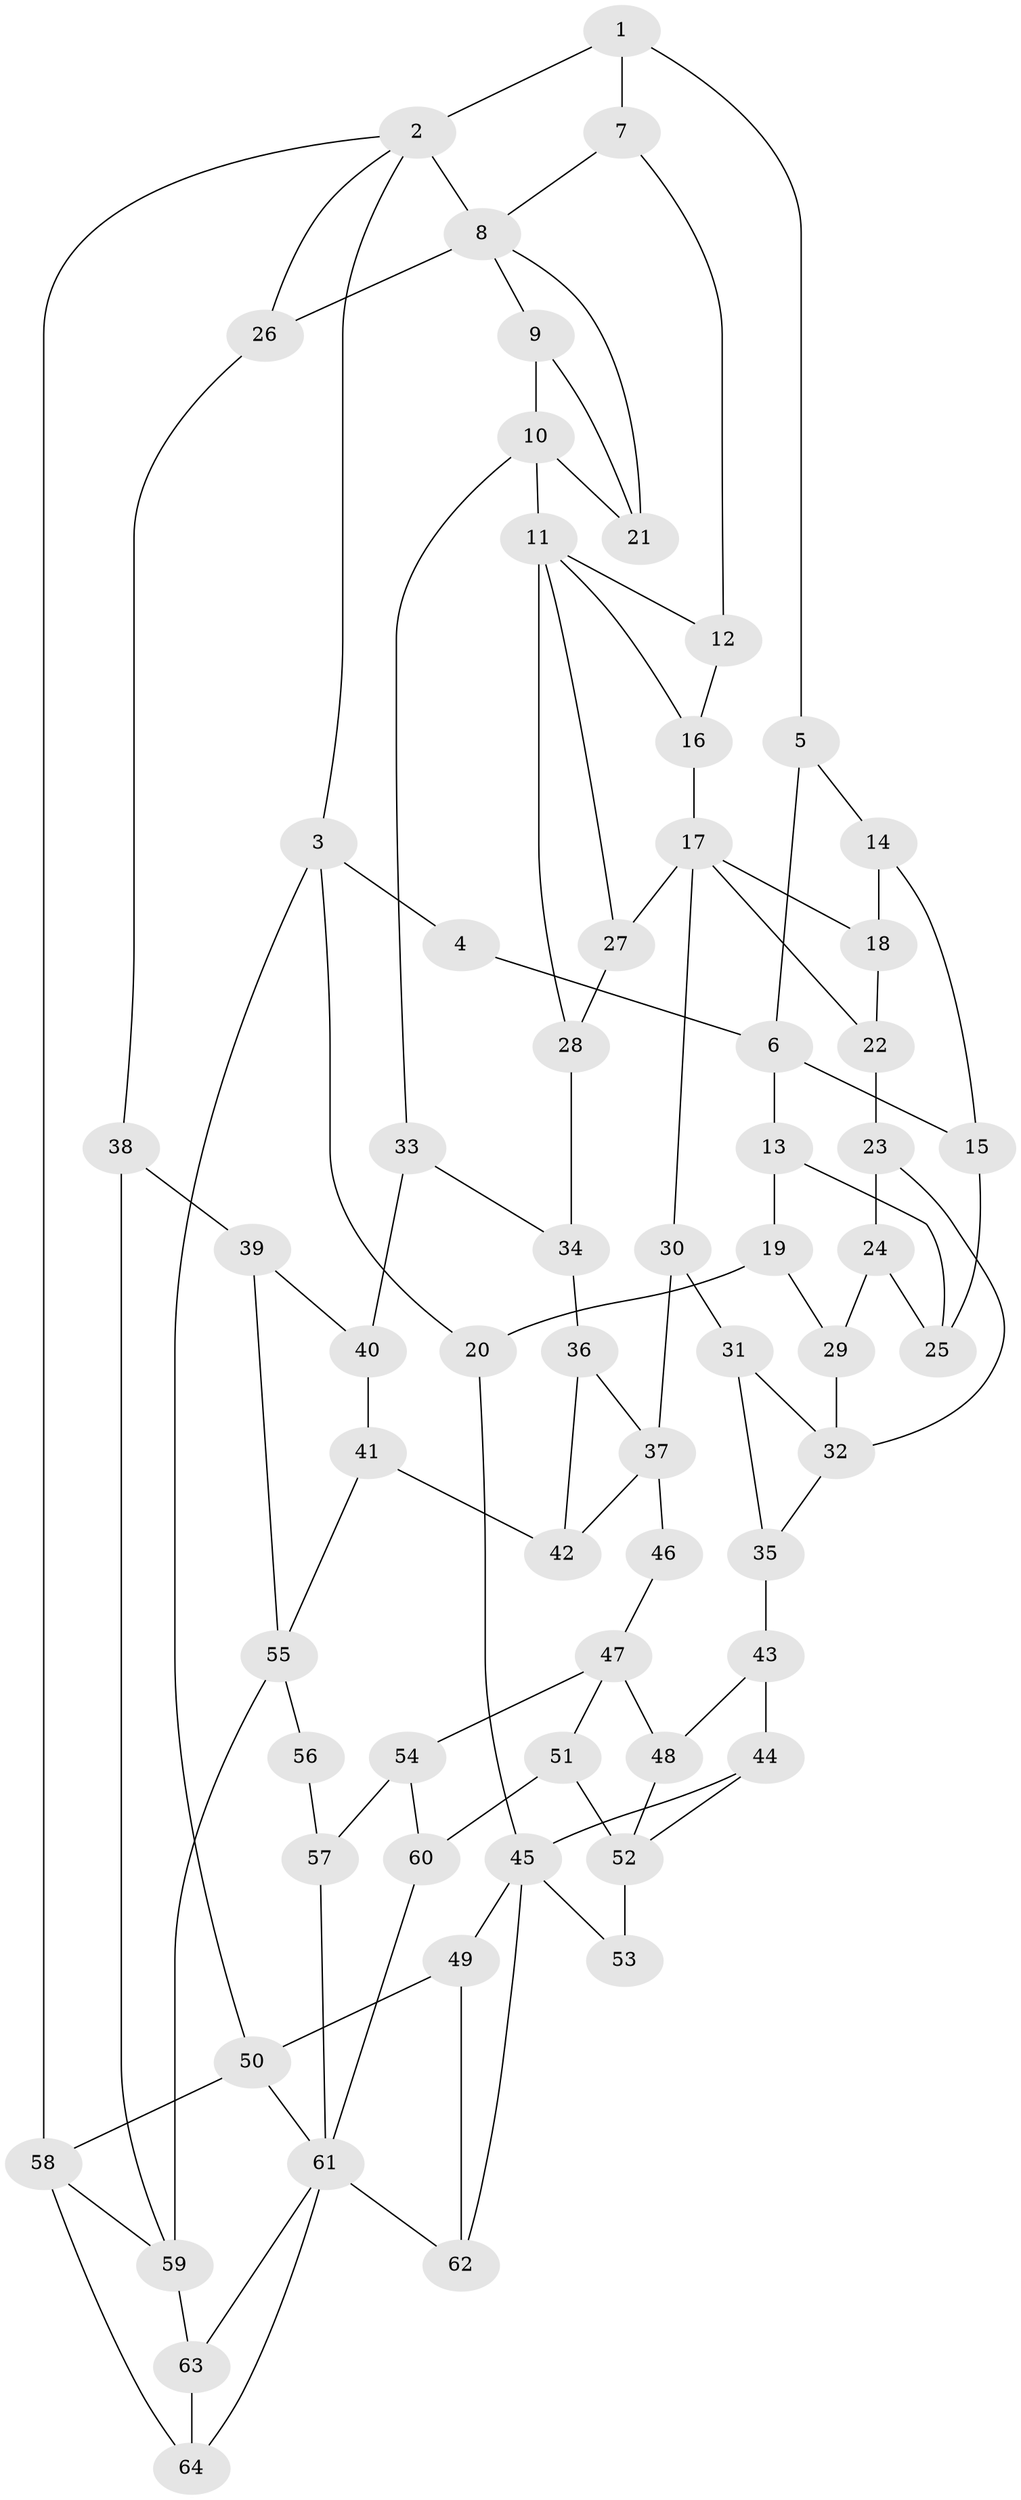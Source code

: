 // original degree distribution, {3: 0.015748031496062992, 4: 0.2047244094488189, 5: 0.5984251968503937, 6: 0.18110236220472442}
// Generated by graph-tools (version 1.1) at 2025/38/03/09/25 02:38:47]
// undirected, 64 vertices, 106 edges
graph export_dot {
graph [start="1"]
  node [color=gray90,style=filled];
  1;
  2;
  3;
  4;
  5;
  6;
  7;
  8;
  9;
  10;
  11;
  12;
  13;
  14;
  15;
  16;
  17;
  18;
  19;
  20;
  21;
  22;
  23;
  24;
  25;
  26;
  27;
  28;
  29;
  30;
  31;
  32;
  33;
  34;
  35;
  36;
  37;
  38;
  39;
  40;
  41;
  42;
  43;
  44;
  45;
  46;
  47;
  48;
  49;
  50;
  51;
  52;
  53;
  54;
  55;
  56;
  57;
  58;
  59;
  60;
  61;
  62;
  63;
  64;
  1 -- 2 [weight=1.0];
  1 -- 5 [weight=1.0];
  1 -- 7 [weight=2.0];
  2 -- 3 [weight=1.0];
  2 -- 8 [weight=2.0];
  2 -- 26 [weight=1.0];
  2 -- 58 [weight=1.0];
  3 -- 4 [weight=1.0];
  3 -- 20 [weight=1.0];
  3 -- 50 [weight=1.0];
  4 -- 6 [weight=2.0];
  5 -- 6 [weight=1.0];
  5 -- 14 [weight=1.0];
  6 -- 13 [weight=2.0];
  6 -- 15 [weight=1.0];
  7 -- 8 [weight=1.0];
  7 -- 12 [weight=1.0];
  8 -- 9 [weight=1.0];
  8 -- 21 [weight=1.0];
  8 -- 26 [weight=1.0];
  9 -- 10 [weight=1.0];
  9 -- 21 [weight=1.0];
  10 -- 11 [weight=2.0];
  10 -- 21 [weight=1.0];
  10 -- 33 [weight=1.0];
  11 -- 12 [weight=1.0];
  11 -- 16 [weight=1.0];
  11 -- 27 [weight=1.0];
  11 -- 28 [weight=1.0];
  12 -- 16 [weight=1.0];
  13 -- 19 [weight=2.0];
  13 -- 25 [weight=1.0];
  14 -- 15 [weight=1.0];
  14 -- 18 [weight=1.0];
  15 -- 25 [weight=1.0];
  16 -- 17 [weight=1.0];
  17 -- 18 [weight=1.0];
  17 -- 22 [weight=1.0];
  17 -- 27 [weight=1.0];
  17 -- 30 [weight=2.0];
  18 -- 22 [weight=1.0];
  19 -- 20 [weight=2.0];
  19 -- 29 [weight=2.0];
  20 -- 45 [weight=2.0];
  22 -- 23 [weight=1.0];
  23 -- 24 [weight=1.0];
  23 -- 32 [weight=1.0];
  24 -- 25 [weight=1.0];
  24 -- 29 [weight=2.0];
  26 -- 38 [weight=1.0];
  27 -- 28 [weight=1.0];
  28 -- 34 [weight=1.0];
  29 -- 32 [weight=2.0];
  30 -- 31 [weight=2.0];
  30 -- 37 [weight=2.0];
  31 -- 32 [weight=1.0];
  31 -- 35 [weight=1.0];
  32 -- 35 [weight=1.0];
  33 -- 34 [weight=1.0];
  33 -- 40 [weight=1.0];
  34 -- 36 [weight=1.0];
  35 -- 43 [weight=1.0];
  36 -- 37 [weight=1.0];
  36 -- 42 [weight=1.0];
  37 -- 42 [weight=1.0];
  37 -- 46 [weight=2.0];
  38 -- 39 [weight=1.0];
  38 -- 59 [weight=1.0];
  39 -- 40 [weight=1.0];
  39 -- 55 [weight=1.0];
  40 -- 41 [weight=1.0];
  41 -- 42 [weight=1.0];
  41 -- 55 [weight=1.0];
  43 -- 44 [weight=1.0];
  43 -- 48 [weight=1.0];
  44 -- 45 [weight=1.0];
  44 -- 52 [weight=1.0];
  45 -- 49 [weight=1.0];
  45 -- 53 [weight=1.0];
  45 -- 62 [weight=1.0];
  46 -- 47 [weight=2.0];
  47 -- 48 [weight=1.0];
  47 -- 51 [weight=1.0];
  47 -- 54 [weight=2.0];
  48 -- 52 [weight=1.0];
  49 -- 50 [weight=1.0];
  49 -- 62 [weight=1.0];
  50 -- 58 [weight=1.0];
  50 -- 61 [weight=1.0];
  51 -- 52 [weight=2.0];
  51 -- 60 [weight=1.0];
  52 -- 53 [weight=2.0];
  54 -- 57 [weight=2.0];
  54 -- 60 [weight=1.0];
  55 -- 56 [weight=2.0];
  55 -- 59 [weight=2.0];
  56 -- 57 [weight=1.0];
  57 -- 61 [weight=1.0];
  58 -- 59 [weight=1.0];
  58 -- 64 [weight=1.0];
  59 -- 63 [weight=1.0];
  60 -- 61 [weight=1.0];
  61 -- 62 [weight=1.0];
  61 -- 63 [weight=1.0];
  61 -- 64 [weight=1.0];
  63 -- 64 [weight=1.0];
}
